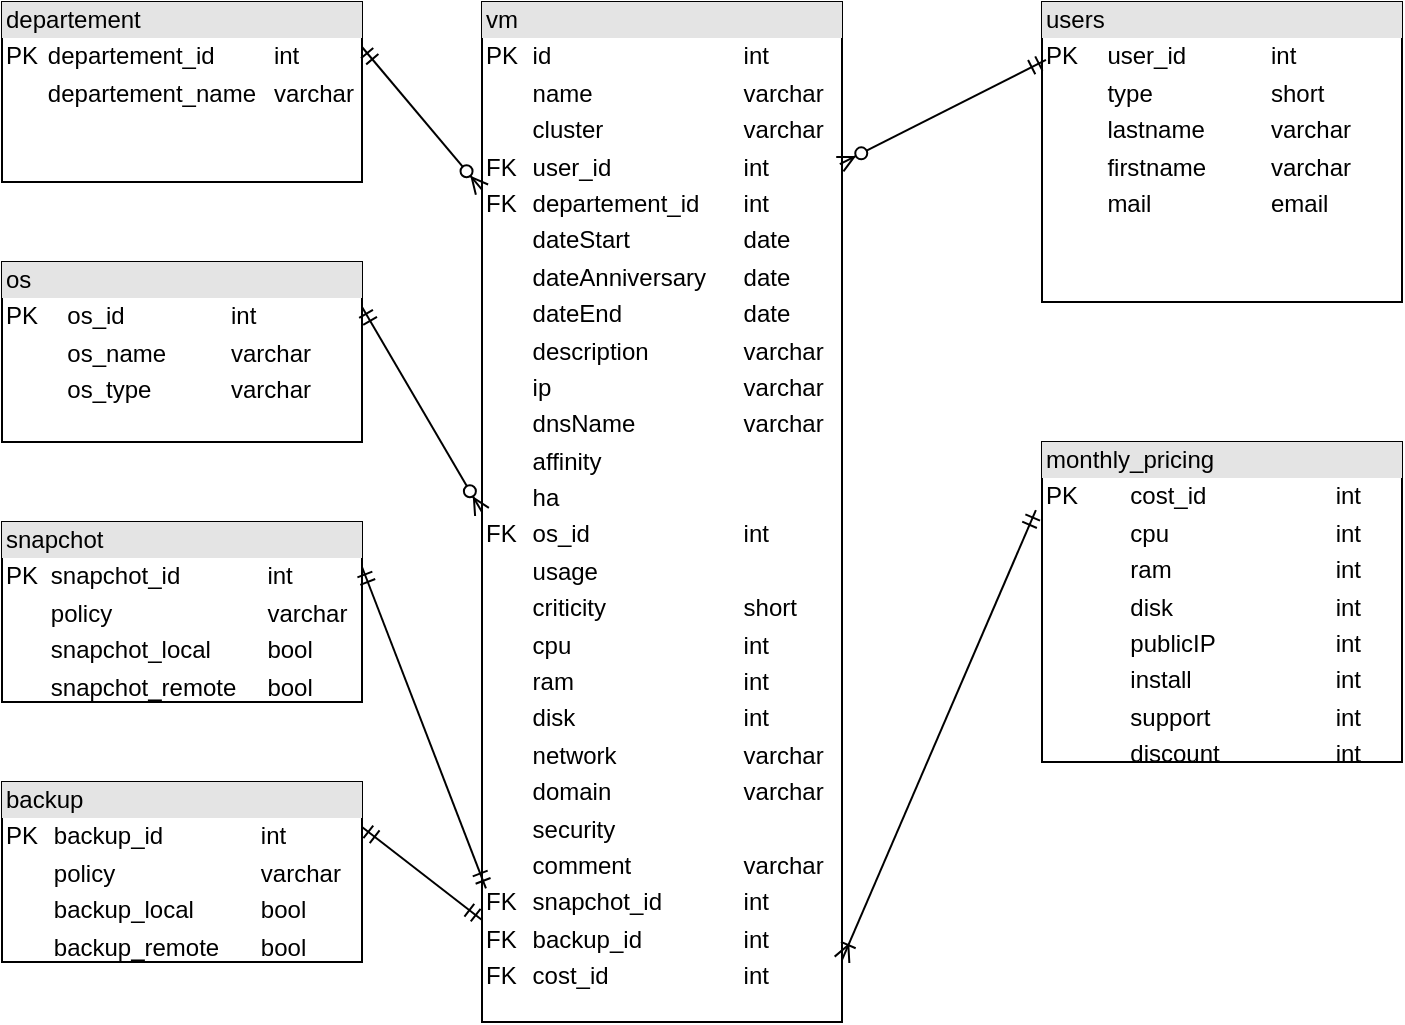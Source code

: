 <mxfile version="12.8.5" type="device"><diagram id="C5RBs43oDa-KdzZeNtuy" name="Page-1"><mxGraphModel dx="460" dy="715" grid="1" gridSize="10" guides="1" tooltips="1" connect="1" arrows="1" fold="1" page="1" pageScale="1" pageWidth="827" pageHeight="1169" math="0" shadow="0"><root><mxCell id="WIyWlLk6GJQsqaUBKTNV-0"/><mxCell id="WIyWlLk6GJQsqaUBKTNV-1" parent="WIyWlLk6GJQsqaUBKTNV-0"/><mxCell id="jJeJGDtU_Ebvl1MZlCpL-4" value="&lt;div style=&quot;box-sizing: border-box ; width: 100% ; background: #e4e4e4 ; padding: 2px&quot;&gt;vm&lt;/div&gt;&lt;table style=&quot;width: 100% ; font-size: 1em&quot; cellpadding=&quot;2&quot; cellspacing=&quot;0&quot;&gt;&lt;tbody&gt;&lt;tr&gt;&lt;td&gt;PK&lt;/td&gt;&lt;td&gt;id&lt;/td&gt;&lt;td&gt;int&lt;/td&gt;&lt;/tr&gt;&lt;tr&gt;&lt;td&gt;&lt;br&gt;&lt;/td&gt;&lt;td&gt;name&lt;/td&gt;&lt;td&gt;varchar&lt;/td&gt;&lt;/tr&gt;&lt;tr&gt;&lt;td&gt;&lt;/td&gt;&lt;td&gt;cluster&lt;/td&gt;&lt;td&gt;varchar&lt;br&gt;&lt;/td&gt;&lt;/tr&gt;&lt;tr&gt;&lt;td&gt;FK&lt;/td&gt;&lt;td&gt;user_id&lt;/td&gt;&lt;td&gt;int&lt;/td&gt;&lt;/tr&gt;&lt;tr&gt;&lt;td&gt;FK&lt;/td&gt;&lt;td&gt;departement_id&lt;/td&gt;&lt;td&gt;int&lt;/td&gt;&lt;/tr&gt;&lt;tr&gt;&lt;td&gt;&lt;br&gt;&lt;/td&gt;&lt;td&gt;dateStart&lt;/td&gt;&lt;td&gt;date&lt;/td&gt;&lt;/tr&gt;&lt;tr&gt;&lt;td&gt;&lt;br&gt;&lt;/td&gt;&lt;td&gt;dateAnniversary&lt;/td&gt;&lt;td&gt;date&lt;/td&gt;&lt;/tr&gt;&lt;tr&gt;&lt;td&gt;&lt;br&gt;&lt;/td&gt;&lt;td&gt;dateEnd&lt;/td&gt;&lt;td&gt;date&lt;/td&gt;&lt;/tr&gt;&lt;tr&gt;&lt;td&gt;&lt;br&gt;&lt;/td&gt;&lt;td&gt;description&lt;/td&gt;&lt;td&gt;varchar&lt;/td&gt;&lt;/tr&gt;&lt;tr&gt;&lt;td&gt;&lt;br&gt;&lt;/td&gt;&lt;td&gt;ip&lt;/td&gt;&lt;td&gt;varchar&lt;/td&gt;&lt;/tr&gt;&lt;tr&gt;&lt;td&gt;&lt;br&gt;&lt;/td&gt;&lt;td&gt;dnsName&lt;/td&gt;&lt;td&gt;varchar&lt;/td&gt;&lt;/tr&gt;&lt;tr&gt;&lt;td&gt;&lt;br&gt;&lt;/td&gt;&lt;td&gt;affinity&lt;/td&gt;&lt;td&gt;&lt;br&gt;&lt;/td&gt;&lt;/tr&gt;&lt;tr&gt;&lt;td&gt;&lt;br&gt;&lt;/td&gt;&lt;td&gt;ha&lt;/td&gt;&lt;td&gt;&lt;br&gt;&lt;/td&gt;&lt;/tr&gt;&lt;tr&gt;&lt;td&gt;FK&lt;/td&gt;&lt;td&gt;os_id&lt;/td&gt;&lt;td&gt;int&lt;/td&gt;&lt;/tr&gt;&lt;tr&gt;&lt;td&gt;&lt;br&gt;&lt;/td&gt;&lt;td&gt;usage&lt;/td&gt;&lt;td&gt;&lt;br&gt;&lt;/td&gt;&lt;/tr&gt;&lt;tr&gt;&lt;td&gt;&lt;br&gt;&lt;/td&gt;&lt;td&gt;criticity&lt;/td&gt;&lt;td&gt;short&lt;/td&gt;&lt;/tr&gt;&lt;tr&gt;&lt;td&gt;&lt;br&gt;&lt;/td&gt;&lt;td&gt;cpu&lt;/td&gt;&lt;td&gt;int&lt;/td&gt;&lt;/tr&gt;&lt;tr&gt;&lt;td&gt;&lt;br&gt;&lt;/td&gt;&lt;td&gt;ram&lt;/td&gt;&lt;td&gt;int&lt;/td&gt;&lt;/tr&gt;&lt;tr&gt;&lt;td&gt;&lt;br&gt;&lt;/td&gt;&lt;td&gt;disk&lt;/td&gt;&lt;td&gt;int&lt;/td&gt;&lt;/tr&gt;&lt;tr&gt;&lt;td&gt;&lt;br&gt;&lt;/td&gt;&lt;td&gt;network&lt;/td&gt;&lt;td&gt;varchar&lt;/td&gt;&lt;/tr&gt;&lt;tr&gt;&lt;td&gt;&lt;br&gt;&lt;/td&gt;&lt;td&gt;domain&lt;/td&gt;&lt;td&gt;varchar&lt;/td&gt;&lt;/tr&gt;&lt;tr&gt;&lt;td&gt;&lt;br&gt;&lt;/td&gt;&lt;td&gt;security&lt;/td&gt;&lt;td&gt;&lt;br&gt;&lt;/td&gt;&lt;/tr&gt;&lt;tr&gt;&lt;td&gt;&lt;br&gt;&lt;/td&gt;&lt;td&gt;comment&lt;/td&gt;&lt;td&gt;varchar&lt;/td&gt;&lt;/tr&gt;&lt;tr&gt;&lt;td&gt;FK&lt;/td&gt;&lt;td&gt;snapchot_id&lt;/td&gt;&lt;td&gt;int&lt;/td&gt;&lt;/tr&gt;&lt;tr&gt;&lt;td&gt;FK&lt;/td&gt;&lt;td&gt;backup_id&lt;/td&gt;&lt;td&gt;int&lt;/td&gt;&lt;/tr&gt;&lt;tr&gt;&lt;td&gt;FK&lt;/td&gt;&lt;td&gt;cost_id&lt;/td&gt;&lt;td&gt;int&lt;/td&gt;&lt;/tr&gt;&lt;/tbody&gt;&lt;/table&gt;" style="verticalAlign=top;align=left;overflow=fill;html=1;" parent="WIyWlLk6GJQsqaUBKTNV-1" vertex="1"><mxGeometry x="280" y="60" width="180" height="510" as="geometry"/></mxCell><mxCell id="jJeJGDtU_Ebvl1MZlCpL-5" value="&lt;div style=&quot;box-sizing: border-box ; width: 100% ; background: #e4e4e4 ; padding: 2px&quot;&gt;departement&lt;/div&gt;&lt;table style=&quot;width: 100% ; font-size: 1em&quot; cellpadding=&quot;2&quot; cellspacing=&quot;0&quot;&gt;&lt;tbody&gt;&lt;tr&gt;&lt;td&gt;PK&lt;/td&gt;&lt;td&gt;departement_id&lt;/td&gt;&lt;td&gt;int&lt;/td&gt;&lt;/tr&gt;&lt;tr&gt;&lt;td&gt;&lt;br&gt;&lt;/td&gt;&lt;td&gt;departement_name&lt;/td&gt;&lt;td&gt;varchar&lt;/td&gt;&lt;/tr&gt;&lt;/tbody&gt;&lt;/table&gt;" style="verticalAlign=top;align=left;overflow=fill;html=1;" parent="WIyWlLk6GJQsqaUBKTNV-1" vertex="1"><mxGeometry x="40" y="60" width="180" height="90" as="geometry"/></mxCell><mxCell id="jJeJGDtU_Ebvl1MZlCpL-6" value="&lt;div style=&quot;box-sizing: border-box ; width: 100% ; background: #e4e4e4 ; padding: 2px&quot;&gt;users&lt;/div&gt;&lt;table style=&quot;width: 100% ; font-size: 1em&quot; cellpadding=&quot;2&quot; cellspacing=&quot;0&quot;&gt;&lt;tbody&gt;&lt;tr&gt;&lt;td&gt;PK&lt;/td&gt;&lt;td&gt;user_id&lt;/td&gt;&lt;td&gt;int&lt;/td&gt;&lt;/tr&gt;&lt;tr&gt;&lt;td&gt;&lt;br&gt;&lt;/td&gt;&lt;td&gt;type&lt;/td&gt;&lt;td&gt;short&lt;/td&gt;&lt;/tr&gt;&lt;tr&gt;&lt;td&gt;&lt;br&gt;&lt;/td&gt;&lt;td&gt;lastname&lt;/td&gt;&lt;td&gt;varchar&lt;/td&gt;&lt;/tr&gt;&lt;tr&gt;&lt;td&gt;&lt;br&gt;&lt;/td&gt;&lt;td&gt;firstname&lt;/td&gt;&lt;td&gt;varchar&lt;/td&gt;&lt;/tr&gt;&lt;tr&gt;&lt;td&gt;&lt;br&gt;&lt;/td&gt;&lt;td&gt;mail&lt;/td&gt;&lt;td&gt;email&lt;/td&gt;&lt;/tr&gt;&lt;/tbody&gt;&lt;/table&gt;" style="verticalAlign=top;align=left;overflow=fill;html=1;" parent="WIyWlLk6GJQsqaUBKTNV-1" vertex="1"><mxGeometry x="560" y="60" width="180" height="150" as="geometry"/></mxCell><mxCell id="BSFZ177EmKfRKCasZ4y0-0" value="&lt;div style=&quot;box-sizing: border-box ; width: 100% ; background: #e4e4e4 ; padding: 2px&quot;&gt;os&lt;/div&gt;&lt;table style=&quot;width: 100% ; font-size: 1em&quot; cellpadding=&quot;2&quot; cellspacing=&quot;0&quot;&gt;&lt;tbody&gt;&lt;tr&gt;&lt;td&gt;PK&lt;/td&gt;&lt;td&gt;os_id&lt;/td&gt;&lt;td&gt;int&lt;/td&gt;&lt;/tr&gt;&lt;tr&gt;&lt;td&gt;&lt;br&gt;&lt;/td&gt;&lt;td&gt;os_name&lt;/td&gt;&lt;td&gt;varchar&lt;/td&gt;&lt;/tr&gt;&lt;tr&gt;&lt;td&gt;&lt;br&gt;&lt;/td&gt;&lt;td&gt;os_type&lt;/td&gt;&lt;td&gt;varchar&lt;/td&gt;&lt;/tr&gt;&lt;/tbody&gt;&lt;/table&gt;" style="verticalAlign=top;align=left;overflow=fill;html=1;" vertex="1" parent="WIyWlLk6GJQsqaUBKTNV-1"><mxGeometry x="40" y="190" width="180" height="90" as="geometry"/></mxCell><mxCell id="BSFZ177EmKfRKCasZ4y0-1" value="" style="endArrow=ERzeroToMany;html=1;exitX=1;exitY=0.25;exitDx=0;exitDy=0;entryX=0;entryY=0.5;entryDx=0;entryDy=0;startArrow=ERmandOne;startFill=0;endFill=1;" edge="1" parent="WIyWlLk6GJQsqaUBKTNV-1" source="BSFZ177EmKfRKCasZ4y0-0" target="jJeJGDtU_Ebvl1MZlCpL-4"><mxGeometry width="50" height="50" relative="1" as="geometry"><mxPoint x="190" y="380" as="sourcePoint"/><mxPoint x="240" y="330" as="targetPoint"/></mxGeometry></mxCell><mxCell id="BSFZ177EmKfRKCasZ4y0-2" value="" style="endArrow=ERzeroToMany;html=1;exitX=1;exitY=0.25;exitDx=0;exitDy=0;entryX=0;entryY=0.184;entryDx=0;entryDy=0;entryPerimeter=0;startArrow=ERmandOne;startFill=0;endFill=1;" edge="1" parent="WIyWlLk6GJQsqaUBKTNV-1" source="jJeJGDtU_Ebvl1MZlCpL-5" target="jJeJGDtU_Ebvl1MZlCpL-4"><mxGeometry width="50" height="50" relative="1" as="geometry"><mxPoint x="190" y="380" as="sourcePoint"/><mxPoint x="240" y="330" as="targetPoint"/></mxGeometry></mxCell><mxCell id="BSFZ177EmKfRKCasZ4y0-3" value="" style="endArrow=ERmandOne;html=1;exitX=0.994;exitY=0.159;exitDx=0;exitDy=0;exitPerimeter=0;entryX=0.011;entryY=0.193;entryDx=0;entryDy=0;entryPerimeter=0;startArrow=ERzeroToMany;startFill=1;endFill=0;" edge="1" parent="WIyWlLk6GJQsqaUBKTNV-1" source="jJeJGDtU_Ebvl1MZlCpL-4" target="jJeJGDtU_Ebvl1MZlCpL-6"><mxGeometry width="50" height="50" relative="1" as="geometry"><mxPoint x="470" y="150" as="sourcePoint"/><mxPoint x="480" y="330" as="targetPoint"/></mxGeometry></mxCell><mxCell id="BSFZ177EmKfRKCasZ4y0-4" value="&lt;div style=&quot;box-sizing: border-box ; width: 100% ; background: #e4e4e4 ; padding: 2px&quot;&gt;snapchot&lt;/div&gt;&lt;table style=&quot;width: 100% ; font-size: 1em&quot; cellpadding=&quot;2&quot; cellspacing=&quot;0&quot;&gt;&lt;tbody&gt;&lt;tr&gt;&lt;td&gt;PK&lt;/td&gt;&lt;td&gt;snapchot_id&lt;/td&gt;&lt;td&gt;int&lt;/td&gt;&lt;/tr&gt;&lt;tr&gt;&lt;td&gt;&lt;br&gt;&lt;/td&gt;&lt;td&gt;policy&lt;/td&gt;&lt;td&gt;varchar&lt;/td&gt;&lt;/tr&gt;&lt;tr&gt;&lt;td&gt;&lt;br&gt;&lt;/td&gt;&lt;td&gt;snapchot_local&lt;/td&gt;&lt;td&gt;bool&lt;/td&gt;&lt;/tr&gt;&lt;tr&gt;&lt;td&gt;&lt;br&gt;&lt;/td&gt;&lt;td&gt;snapchot_remote&lt;/td&gt;&lt;td&gt;bool&lt;/td&gt;&lt;/tr&gt;&lt;/tbody&gt;&lt;/table&gt;" style="verticalAlign=top;align=left;overflow=fill;html=1;" vertex="1" parent="WIyWlLk6GJQsqaUBKTNV-1"><mxGeometry x="40" y="320" width="180" height="90" as="geometry"/></mxCell><mxCell id="BSFZ177EmKfRKCasZ4y0-5" value="&lt;div style=&quot;box-sizing: border-box ; width: 100% ; background: #e4e4e4 ; padding: 2px&quot;&gt;backup&lt;/div&gt;&lt;table style=&quot;width: 100% ; font-size: 1em&quot; cellpadding=&quot;2&quot; cellspacing=&quot;0&quot;&gt;&lt;tbody&gt;&lt;tr&gt;&lt;td&gt;PK&lt;/td&gt;&lt;td&gt;backup_id&lt;/td&gt;&lt;td&gt;int&lt;/td&gt;&lt;/tr&gt;&lt;tr&gt;&lt;td&gt;&lt;br&gt;&lt;/td&gt;&lt;td&gt;policy&lt;/td&gt;&lt;td&gt;varchar&lt;/td&gt;&lt;/tr&gt;&lt;tr&gt;&lt;td&gt;&lt;br&gt;&lt;/td&gt;&lt;td&gt;backup_local&lt;/td&gt;&lt;td&gt;bool&lt;/td&gt;&lt;/tr&gt;&lt;tr&gt;&lt;td&gt;&lt;br&gt;&lt;/td&gt;&lt;td&gt;backup_remote&lt;/td&gt;&lt;td&gt;bool&lt;/td&gt;&lt;/tr&gt;&lt;/tbody&gt;&lt;/table&gt;" style="verticalAlign=top;align=left;overflow=fill;html=1;" vertex="1" parent="WIyWlLk6GJQsqaUBKTNV-1"><mxGeometry x="40" y="450" width="180" height="90" as="geometry"/></mxCell><mxCell id="BSFZ177EmKfRKCasZ4y0-6" value="" style="endArrow=ERmandOne;html=1;exitX=1;exitY=0.25;exitDx=0;exitDy=0;entryX=0.011;entryY=0.869;entryDx=0;entryDy=0;entryPerimeter=0;startArrow=ERmandOne;startFill=0;endFill=0;" edge="1" parent="WIyWlLk6GJQsqaUBKTNV-1" source="BSFZ177EmKfRKCasZ4y0-4" target="jJeJGDtU_Ebvl1MZlCpL-4"><mxGeometry width="50" height="50" relative="1" as="geometry"><mxPoint x="230" y="420" as="sourcePoint"/><mxPoint x="280" y="370" as="targetPoint"/></mxGeometry></mxCell><mxCell id="BSFZ177EmKfRKCasZ4y0-7" value="" style="endArrow=ERmandOne;html=1;exitX=1;exitY=0.25;exitDx=0;exitDy=0;entryX=0;entryY=0.9;entryDx=0;entryDy=0;entryPerimeter=0;startArrow=ERmandOne;startFill=0;endFill=0;" edge="1" parent="WIyWlLk6GJQsqaUBKTNV-1" source="BSFZ177EmKfRKCasZ4y0-5" target="jJeJGDtU_Ebvl1MZlCpL-4"><mxGeometry width="50" height="50" relative="1" as="geometry"><mxPoint x="230" y="420" as="sourcePoint"/><mxPoint x="280" y="370" as="targetPoint"/></mxGeometry></mxCell><mxCell id="BSFZ177EmKfRKCasZ4y0-8" value="&lt;div style=&quot;box-sizing: border-box ; width: 100% ; background: #e4e4e4 ; padding: 2px&quot;&gt;monthly_pricing&lt;/div&gt;&lt;table style=&quot;width: 100% ; font-size: 1em&quot; cellpadding=&quot;2&quot; cellspacing=&quot;0&quot;&gt;&lt;tbody&gt;&lt;tr&gt;&lt;td&gt;PK&lt;/td&gt;&lt;td&gt;cost_id&lt;/td&gt;&lt;td&gt;int&lt;/td&gt;&lt;/tr&gt;&lt;tr&gt;&lt;td&gt;&lt;br&gt;&lt;/td&gt;&lt;td&gt;cpu&lt;/td&gt;&lt;td&gt;int&lt;/td&gt;&lt;/tr&gt;&lt;tr&gt;&lt;td&gt;&lt;br&gt;&lt;/td&gt;&lt;td&gt;ram&lt;/td&gt;&lt;td&gt;int&lt;/td&gt;&lt;/tr&gt;&lt;tr&gt;&lt;td&gt;&lt;br&gt;&lt;/td&gt;&lt;td&gt;disk&lt;/td&gt;&lt;td&gt;int&lt;/td&gt;&lt;/tr&gt;&lt;tr&gt;&lt;td&gt;&lt;br&gt;&lt;/td&gt;&lt;td&gt;publicIP&lt;/td&gt;&lt;td&gt;int&lt;/td&gt;&lt;/tr&gt;&lt;tr&gt;&lt;td&gt;&lt;br&gt;&lt;/td&gt;&lt;td&gt;install&lt;/td&gt;&lt;td&gt;int&lt;/td&gt;&lt;/tr&gt;&lt;tr&gt;&lt;td&gt;&lt;br&gt;&lt;/td&gt;&lt;td&gt;support&lt;/td&gt;&lt;td&gt;int&lt;/td&gt;&lt;/tr&gt;&lt;tr&gt;&lt;td&gt;&lt;br&gt;&lt;/td&gt;&lt;td&gt;discount&lt;/td&gt;&lt;td&gt;int&lt;/td&gt;&lt;/tr&gt;&lt;/tbody&gt;&lt;/table&gt;" style="verticalAlign=top;align=left;overflow=fill;html=1;" vertex="1" parent="WIyWlLk6GJQsqaUBKTNV-1"><mxGeometry x="560" y="280" width="180" height="160" as="geometry"/></mxCell><mxCell id="BSFZ177EmKfRKCasZ4y0-9" value="" style="endArrow=ERmandOne;html=1;exitX=1;exitY=0.939;exitDx=0;exitDy=0;exitPerimeter=0;entryX=-0.017;entryY=0.213;entryDx=0;entryDy=0;entryPerimeter=0;endFill=0;startArrow=ERoneToMany;startFill=0;" edge="1" parent="WIyWlLk6GJQsqaUBKTNV-1" source="jJeJGDtU_Ebvl1MZlCpL-4" target="BSFZ177EmKfRKCasZ4y0-8"><mxGeometry width="50" height="50" relative="1" as="geometry"><mxPoint x="430" y="420" as="sourcePoint"/><mxPoint x="480" y="370" as="targetPoint"/></mxGeometry></mxCell></root></mxGraphModel></diagram></mxfile>